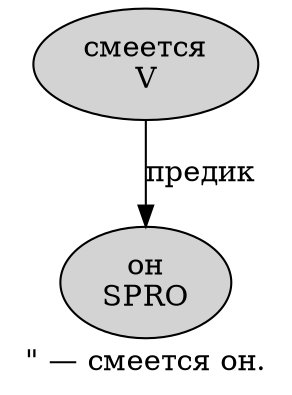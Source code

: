 digraph SENTENCE_842 {
	graph [label="\" — смеется он."]
	node [style=filled]
		2 [label="смеется
V" color="" fillcolor=lightgray penwidth=1 shape=ellipse]
		3 [label="он
SPRO" color="" fillcolor=lightgray penwidth=1 shape=ellipse]
			2 -> 3 [label="предик"]
}